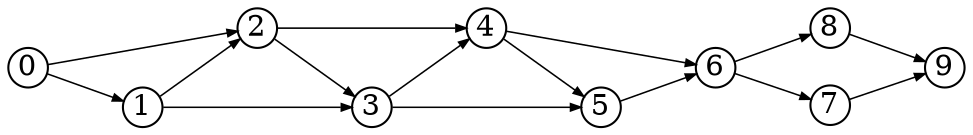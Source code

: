 digraph{
  rankdir=LR
  node [shape=circle,fixedsize=true,width=.26]
  edge [penwidth=0.75,arrowsize=0.5]
  9 -> {}
  8 -> {9}
  7 -> {9}
  6 -> {7 8}
  5 -> {6}
  4 -> {5 6}
  3 -> {4 5}
  2 -> {3 4}
  1 -> {2 3}
  0 -> {1 2}
}
